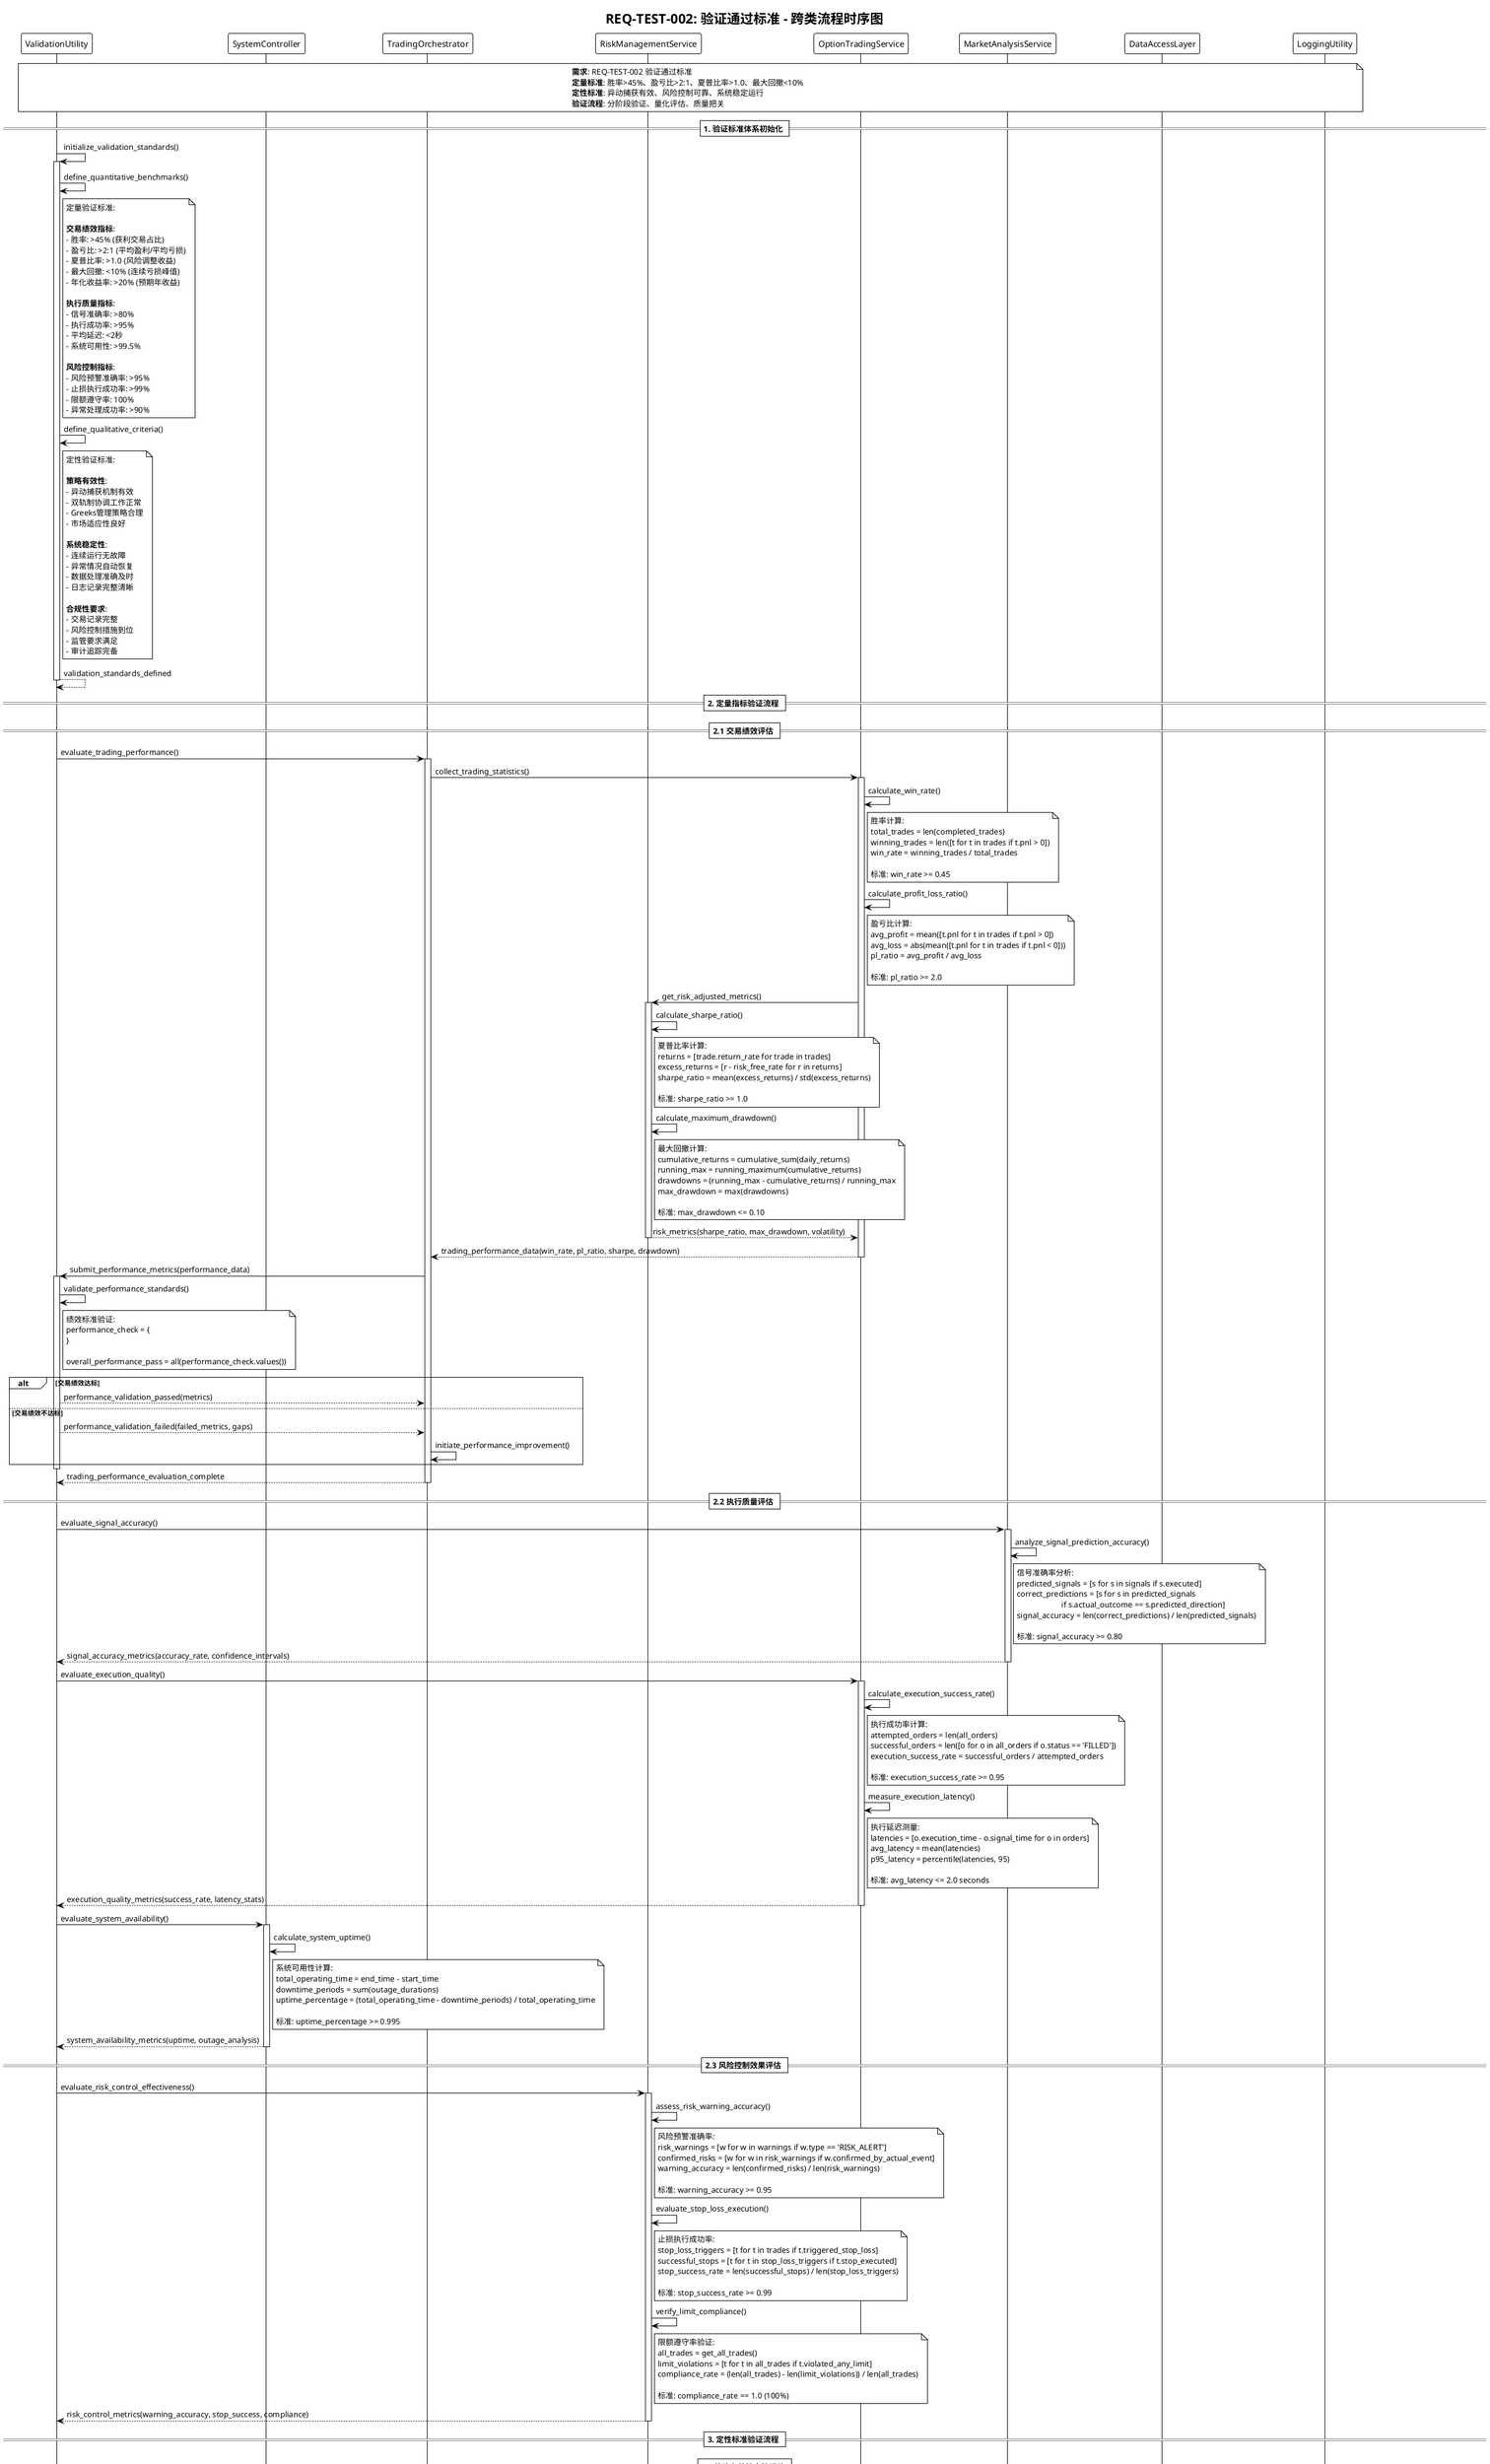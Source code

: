 @startuml REQ-TEST-002 验证通过标准流程时序图
!theme plain

title REQ-TEST-002: 验证通过标准 - 跨类流程时序图

participant "ValidationUtility" as VU
participant "SystemController" as SC
participant "TradingOrchestrator" as TO
participant "RiskManagementService" as RMS
participant "OptionTradingService" as OTS
participant "MarketAnalysisService" as MAS
participant "DataAccessLayer" as DAL
participant "LoggingUtility" as LU

note over VU, LU
  **需求**: REQ-TEST-002 验证通过标准
  **定量标准**: 胜率>45%、盈亏比>2:1、夏普比率>1.0、最大回撤<10%
  **定性标准**: 异动捕获有效、风险控制可靠、系统稳定运行
  **验证流程**: 分阶段验证、量化评估、质量把关
end note

== 1. 验证标准体系初始化 ==

VU -> VU: initialize_validation_standards()
activate VU

VU -> VU: define_quantitative_benchmarks()
note right VU
  定量验证标准:
  
  **交易绩效指标**:
  - 胜率: >45% (获利交易占比)
  - 盈亏比: >2:1 (平均盈利/平均亏损)
  - 夏普比率: >1.0 (风险调整收益)
  - 最大回撤: <10% (连续亏损峰值)
  - 年化收益率: >20% (预期年收益)
  
  **执行质量指标**:
  - 信号准确率: >80%
  - 执行成功率: >95%
  - 平均延迟: <2秒
  - 系统可用性: >99.5%
  
  **风险控制指标**:
  - 风险预警准确率: >95%
  - 止损执行成功率: >99%
  - 限额遵守率: 100%
  - 异常处理成功率: >90%
end note

VU -> VU: define_qualitative_criteria()
note right VU
  定性验证标准:
  
  **策略有效性**:
  - 异动捕获机制有效
  - 双轨制协调工作正常
  - Greeks管理策略合理
  - 市场适应性良好
  
  **系统稳定性**:
  - 连续运行无故障
  - 异常情况自动恢复
  - 数据处理准确及时
  - 日志记录完整清晰
  
  **合规性要求**:
  - 交易记录完整
  - 风险控制措施到位
  - 监管要求满足
  - 审计追踪完备
end note

VU --> VU: validation_standards_defined
deactivate VU

== 2. 定量指标验证流程 ==

== 2.1 交易绩效评估 ==

VU -> TO: evaluate_trading_performance()
activate TO

TO -> OTS: collect_trading_statistics()
activate OTS

OTS -> OTS: calculate_win_rate()
note right OTS
  胜率计算:
  total_trades = len(completed_trades)
  winning_trades = len([t for t in trades if t.pnl > 0])
  win_rate = winning_trades / total_trades
  
  标准: win_rate >= 0.45
end note

OTS -> OTS: calculate_profit_loss_ratio()
note right OTS
  盈亏比计算:
  avg_profit = mean([t.pnl for t in trades if t.pnl > 0])
  avg_loss = abs(mean([t.pnl for t in trades if t.pnl < 0]))
  pl_ratio = avg_profit / avg_loss
  
  标准: pl_ratio >= 2.0
end note

OTS -> RMS: get_risk_adjusted_metrics()
activate RMS

RMS -> RMS: calculate_sharpe_ratio()
note right RMS
  夏普比率计算:
  returns = [trade.return_rate for trade in trades]
  excess_returns = [r - risk_free_rate for r in returns]
  sharpe_ratio = mean(excess_returns) / std(excess_returns)
  
  标准: sharpe_ratio >= 1.0
end note

RMS -> RMS: calculate_maximum_drawdown()
note right RMS
  最大回撤计算:
  cumulative_returns = cumulative_sum(daily_returns)
  running_max = running_maximum(cumulative_returns)
  drawdowns = (running_max - cumulative_returns) / running_max
  max_drawdown = max(drawdowns)
  
  标准: max_drawdown <= 0.10
end note

RMS --> OTS: risk_metrics(sharpe_ratio, max_drawdown, volatility)
deactivate RMS

OTS --> TO: trading_performance_data(win_rate, pl_ratio, sharpe, drawdown)
deactivate OTS

TO -> VU: submit_performance_metrics(performance_data)
activate VU

VU -> VU: validate_performance_standards()
note right VU
  绩效标准验证:
  performance_check = {
      'win_rate_pass': win_rate >= 0.45,
      'pl_ratio_pass': pl_ratio >= 2.0,
      'sharpe_pass': sharpe_ratio >= 1.0,
      'drawdown_pass': max_drawdown <= 0.10
  }
  
  overall_performance_pass = all(performance_check.values())
end note

alt 交易绩效达标
    VU --> TO: performance_validation_passed(metrics)
else 交易绩效不达标
    VU --> TO: performance_validation_failed(failed_metrics, gaps)
    TO -> TO: initiate_performance_improvement()
end
deactivate VU

TO --> VU: trading_performance_evaluation_complete
deactivate TO

== 2.2 执行质量评估 ==

VU -> MAS: evaluate_signal_accuracy()
activate MAS

MAS -> MAS: analyze_signal_prediction_accuracy()
note right MAS
  信号准确率分析:
  predicted_signals = [s for s in signals if s.executed]
  correct_predictions = [s for s in predicted_signals 
                        if s.actual_outcome == s.predicted_direction]
  signal_accuracy = len(correct_predictions) / len(predicted_signals)
  
  标准: signal_accuracy >= 0.80
end note

MAS --> VU: signal_accuracy_metrics(accuracy_rate, confidence_intervals)
deactivate MAS

VU -> OTS: evaluate_execution_quality()
activate OTS

OTS -> OTS: calculate_execution_success_rate()
note right OTS
  执行成功率计算:
  attempted_orders = len(all_orders)
  successful_orders = len([o for o in all_orders if o.status == 'FILLED'])
  execution_success_rate = successful_orders / attempted_orders
  
  标准: execution_success_rate >= 0.95
end note

OTS -> OTS: measure_execution_latency()
note right OTS
  执行延迟测量:
  latencies = [o.execution_time - o.signal_time for o in orders]
  avg_latency = mean(latencies)
  p95_latency = percentile(latencies, 95)
  
  标准: avg_latency <= 2.0 seconds
end note

OTS --> VU: execution_quality_metrics(success_rate, latency_stats)
deactivate OTS

VU -> SC: evaluate_system_availability()
activate SC

SC -> SC: calculate_system_uptime()
note right SC
  系统可用性计算:
  total_operating_time = end_time - start_time
  downtime_periods = sum(outage_durations)
  uptime_percentage = (total_operating_time - downtime_periods) / total_operating_time
  
  标准: uptime_percentage >= 0.995
end note

SC --> VU: system_availability_metrics(uptime, outage_analysis)
deactivate SC

== 2.3 风险控制效果评估 ==

VU -> RMS: evaluate_risk_control_effectiveness()
activate RMS

RMS -> RMS: assess_risk_warning_accuracy()
note right RMS
  风险预警准确率:
  risk_warnings = [w for w in warnings if w.type == 'RISK_ALERT']
  confirmed_risks = [w for w in risk_warnings if w.confirmed_by_actual_event]
  warning_accuracy = len(confirmed_risks) / len(risk_warnings)
  
  标准: warning_accuracy >= 0.95
end note

RMS -> RMS: evaluate_stop_loss_execution()
note right RMS
  止损执行成功率:
  stop_loss_triggers = [t for t in trades if t.triggered_stop_loss]
  successful_stops = [t for t in stop_loss_triggers if t.stop_executed]
  stop_success_rate = len(successful_stops) / len(stop_loss_triggers)
  
  标准: stop_success_rate >= 0.99
end note

RMS -> RMS: verify_limit_compliance()
note right RMS
  限额遵守率验证:
  all_trades = get_all_trades()
  limit_violations = [t for t in all_trades if t.violated_any_limit]
  compliance_rate = (len(all_trades) - len(limit_violations)) / len(all_trades)
  
  标准: compliance_rate == 1.0 (100%)
end note

RMS --> VU: risk_control_metrics(warning_accuracy, stop_success, compliance)
deactivate RMS

== 3. 定性标准验证流程 ==

== 3.1 策略有效性定性评估 ==

VU -> TO: assess_strategy_effectiveness()
activate TO

TO -> MAS: evaluate_anomaly_capture_mechanism()
activate MAS

MAS -> MAS: analyze_anomaly_detection_quality()
note right MAS
  异动捕获质量评估:
  - 真实异动识别率: >90%
  - 虚假异动过滤率: >95%
  - 异动响应时间: <30秒
  - 异动交易执行质量: 优秀
end note

MAS --> TO: anomaly_capture_assessment(detection_quality, response_time)
deactivate MAS

TO -> TO: evaluate_dual_track_coordination()
note right TO
  双轨制协调评估:
  - 轨道切换时机准确性
  - 资金分配动态调整效果
  - 常规与异动策略平衡
  - 协调机制响应速度
end note

TO -> RMS: evaluate_greeks_management_strategy()
activate RMS

RMS -> RMS: assess_greeks_risk_control()
note right RMS
  Greeks管理策略评估:
  - 组合Greeks监控有效性
  - 动态对冲策略合理性
  - Greeks限额设置适当性
  - 风险敞口控制效果
end note

RMS --> TO: greeks_management_assessment(effectiveness_score)
deactivate RMS

TO --> VU: strategy_effectiveness_evaluation(overall_assessment)
deactivate TO

== 3.2 系统稳定性定性评估 ==

VU -> SC: evaluate_system_stability()
activate SC

SC -> SC: assess_continuous_operation_quality()
note right SC
  连续运行质量评估:
  - 无故障运行时长
  - 性能稳定性
  - 资源使用效率
  - 扩展能力验证
end note

SC -> DAL: evaluate_data_processing_reliability()
activate DAL

DAL -> DAL: assess_data_accuracy_and_timeliness()
note right DAL
  数据处理可靠性:
  - 数据接收完整性: 100%
  - 处理延迟控制: <500ms
  - 数据质量保证: >99.9%
  - 异常数据处理: 自动过滤
end note

DAL --> SC: data_reliability_assessment(quality_metrics)
deactivate DAL

SC -> LU: evaluate_logging_and_monitoring()
activate LU

LU -> LU: assess_log_completeness_and_clarity()
note right LU
  日志监控质量评估:
  - 日志记录完整性
  - 错误信息详细程度
  - 性能监控覆盖率
  - 审计跟踪可追溯性
end note

LU --> SC: logging_quality_assessment(coverage, clarity)
deactivate LU

SC --> VU: system_stability_evaluation(stability_score)
deactivate SC

== 4. 综合验证结果评估 ==

VU -> VU: compile_comprehensive_validation_results()
activate VU

VU -> VU: aggregate_quantitative_scores()
note right VU
  定量指标汇总:
  quantitative_results = {
      'trading_performance': {
          'win_rate': actual_vs_target,
          'pl_ratio': actual_vs_target,
          'sharpe_ratio': actual_vs_target,
          'max_drawdown': actual_vs_target
      },
      'execution_quality': {
          'signal_accuracy': actual_vs_target,
          'execution_success': actual_vs_target,
          'latency': actual_vs_target,
          'availability': actual_vs_target
      },
      'risk_control': {
          'warning_accuracy': actual_vs_target,
          'stop_success': actual_vs_target,
          'compliance': actual_vs_target
      }
  }
end note

VU -> VU: aggregate_qualitative_assessments()
note right VU
  定性评估汇总:
  qualitative_results = {
      'strategy_effectiveness': {
          'anomaly_capture': assessment_score,
          'dual_track_coordination': assessment_score,
          'greeks_management': assessment_score,
          'market_adaptation': assessment_score
      },
      'system_stability': {
          'continuous_operation': assessment_score,
          'data_reliability': assessment_score,
          'exception_handling': assessment_score,
          'logging_quality': assessment_score
      }
  }
end note

VU -> VU: calculate_overall_validation_score()
note right VU
  综合验证评分:
  overall_score = (
      quantitative_weight * quantitative_average +
      qualitative_weight * qualitative_average
  )
  
  pass_threshold = 85.0  # 85分及以上通过
  validation_result = "PASS" if overall_score >= pass_threshold else "FAIL"
end note

== 5. 验证决策和后续行动 ==

alt 综合验证通过
    VU -> VU: generate_validation_pass_report()
    note right VU
      验证通过报告:
      - 详细验证结果
      - 优秀表现亮点
      - 持续改进建议
      - 生产部署批准
    end note
    
    VU -> SC: approve_production_deployment()
    activate SC
    SC -> SC: initiate_production_preparation()
    SC --> VU: production_deployment_approved
    deactivate SC
    
else 综合验证不通过
    VU -> VU: generate_validation_fail_report()
    note right VU
      验证失败报告:
      - 未达标项目明细
      - 差距分析和原因
      - 改进措施建议
      - 重新验证计划
    end note
    
    VU -> TO: initiate_improvement_actions()
    activate TO
    TO -> TO: develop_improvement_plan()
    TO -> TO: implement_corrective_measures()
    TO --> VU: improvement_plan_executed
    deactivate TO
    
    VU -> VU: schedule_revalidation()
end

VU -> LU: log_validation_completion(result, details)
activate LU
LU --> VU: validation_logged
deactivate LU

VU --> VU: validation_process_complete
deactivate VU

note over VU, LU
  **验收标准**:
  ✓ 定量指标全部达标
  ✓ 定性评估优秀
  ✓ 综合评分≥85分
  ✓ 验证过程完整记录
end note

@enduml
